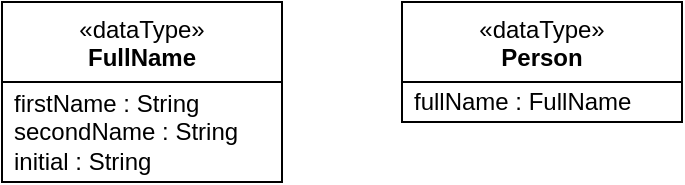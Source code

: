<mxfile version="21.6.5" type="device">
  <diagram name="Page-1" id="HHpq7y1Qhp_ff1xWLqdv">
    <mxGraphModel dx="864" dy="495" grid="1" gridSize="10" guides="1" tooltips="1" connect="1" arrows="1" fold="1" page="1" pageScale="1" pageWidth="1169" pageHeight="827" math="0" shadow="0">
      <root>
        <mxCell id="0" />
        <mxCell id="1" parent="0" />
        <mxCell id="4bLQnNRQ_sz4iU_JQmBk-1" value="«dataType»&lt;br&gt;&lt;b&gt;FullName&lt;/b&gt;" style="swimlane;fontStyle=0;align=center;verticalAlign=top;childLayout=stackLayout;horizontal=1;startSize=40;horizontalStack=0;resizeParent=1;resizeParentMax=0;resizeLast=0;collapsible=0;marginBottom=0;html=1;whiteSpace=wrap;" vertex="1" parent="1">
          <mxGeometry width="140" height="90" as="geometry" />
        </mxCell>
        <mxCell id="4bLQnNRQ_sz4iU_JQmBk-2" value="firstName : String&lt;br&gt;secondName : String&lt;br&gt;initial : String" style="text;html=1;strokeColor=none;fillColor=none;align=left;verticalAlign=middle;spacingLeft=4;spacingRight=4;overflow=hidden;rotatable=0;points=[[0,0.5],[1,0.5]];portConstraint=eastwest;whiteSpace=wrap;" vertex="1" parent="4bLQnNRQ_sz4iU_JQmBk-1">
          <mxGeometry y="40" width="140" height="50" as="geometry" />
        </mxCell>
        <mxCell id="4bLQnNRQ_sz4iU_JQmBk-3" value="«dataType»&lt;br&gt;&lt;b&gt;Person&lt;/b&gt;" style="swimlane;fontStyle=0;align=center;verticalAlign=top;childLayout=stackLayout;horizontal=1;startSize=40;horizontalStack=0;resizeParent=1;resizeParentMax=0;resizeLast=0;collapsible=0;marginBottom=0;html=1;whiteSpace=wrap;" vertex="1" parent="1">
          <mxGeometry x="200" width="140" height="60" as="geometry" />
        </mxCell>
        <mxCell id="4bLQnNRQ_sz4iU_JQmBk-4" value="fullName : FullName" style="text;html=1;strokeColor=none;fillColor=none;align=left;verticalAlign=middle;spacingLeft=4;spacingRight=4;overflow=hidden;rotatable=0;points=[[0,0.5],[1,0.5]];portConstraint=eastwest;whiteSpace=wrap;" vertex="1" parent="4bLQnNRQ_sz4iU_JQmBk-3">
          <mxGeometry y="40" width="140" height="20" as="geometry" />
        </mxCell>
      </root>
    </mxGraphModel>
  </diagram>
</mxfile>
